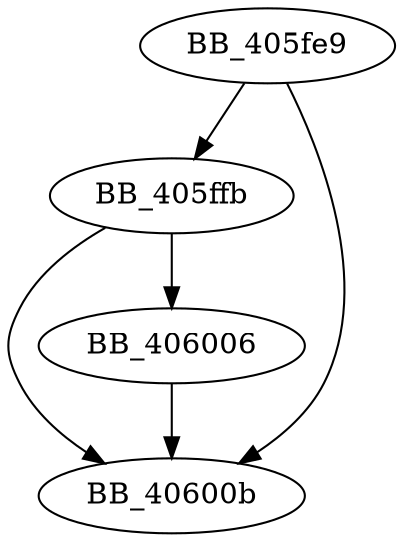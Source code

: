 DiGraph __abnormal_termination{
BB_405fe9->BB_405ffb
BB_405fe9->BB_40600b
BB_405ffb->BB_406006
BB_405ffb->BB_40600b
BB_406006->BB_40600b
}
